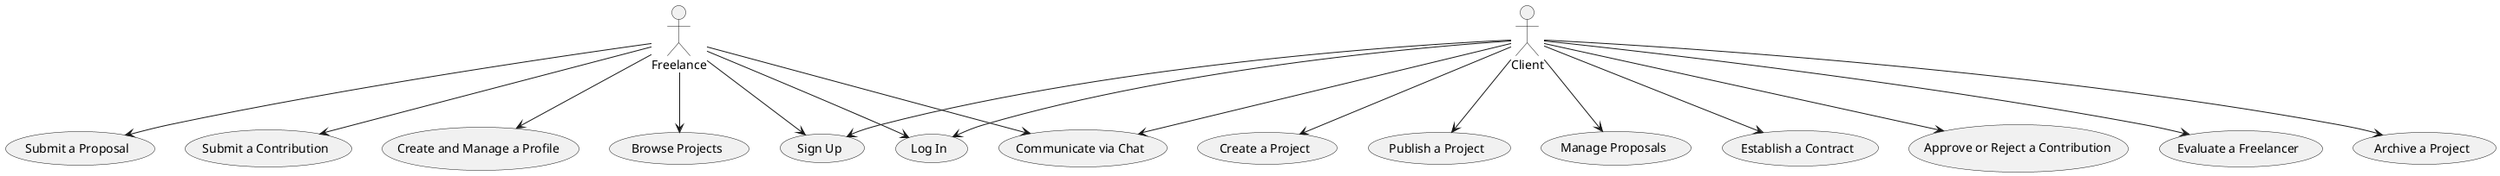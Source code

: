 @startuml
top to bottom direction

actor Client
actor Freelance

usecase "Sign Up" as UC1
usecase "Log In" as UC2
usecase "Create and Manage a Profile" as UC3
usecase "Create a Project" as UC4
usecase "Publish a Project" as UC5
usecase "Browse Projects" as UC6
usecase "Submit a Proposal" as UC7
usecase "Manage Proposals" as UC8
usecase "Establish a Contract" as UC9
usecase "Submit a Contribution" as UC10
usecase "Approve or Reject a Contribution" as UC11
usecase "Communicate via Chat" as UC12
usecase "Evaluate a Freelancer" as UC13
usecase "Archive a Project" as UC14

Client --> UC1
Client --> UC2
Client --> UC4
Client --> UC5
Client --> UC8
Client --> UC9
Client --> UC11
Client --> UC12
Client --> UC13
Client --> UC14

Freelance --> UC1
Freelance --> UC2
Freelance --> UC3
Freelance --> UC6
Freelance --> UC7
Freelance --> UC10
Freelance --> UC12

@enduml
